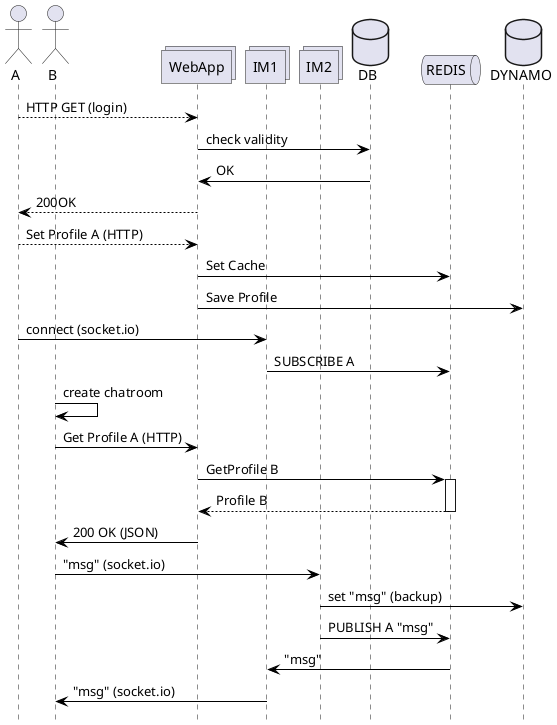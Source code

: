 @startuml callflow
skinparam class {
    BackgroundColor White
    ArrowColor Black
    BorderColor Black
    AttributeIconSize 0
}
'skinparam style strictuml
skinparam stereotypeCBackgroundColor White
skinparam stereotypeIBackgroundColor White
skinparam stereotypeEBackgroundColor White
skinparam stereotypeABackgroundColor White
skinparam linetype ortho

'title "Initiation"
hide footbox

actor A
actor B

collections WebApp

collections IM1
collections IM2
database DB

queue REDIS AS RD

database DYNAMO

A --> WebApp : HTTP GET (login) 
WebApp -> DB : check validity
DB -> WebApp : OK

WebApp --> A : 200OK 


A --> WebApp : Set Profile A (HTTP)
WebApp -> RD : Set Cache
WebApp -> DYNAMO : Save Profile 


A -> IM1 : connect (socket.io)
IM1 -> RD : SUBSCRIBE A

B -> B : create chatroom

B -> WebApp : Get Profile A (HTTP)

WebApp -> RD ++ : GetProfile B
return Profile B

WebApp -> B : 200 OK (JSON) 

B -> IM2 : "msg" (socket.io)

IM2 -> DYNAMO : set "msg" (backup)

IM2 -> RD : PUBLISH A "msg"

RD -> IM1 : "msg"

IM1 -> B : "msg" (socket.io)



@enduml



